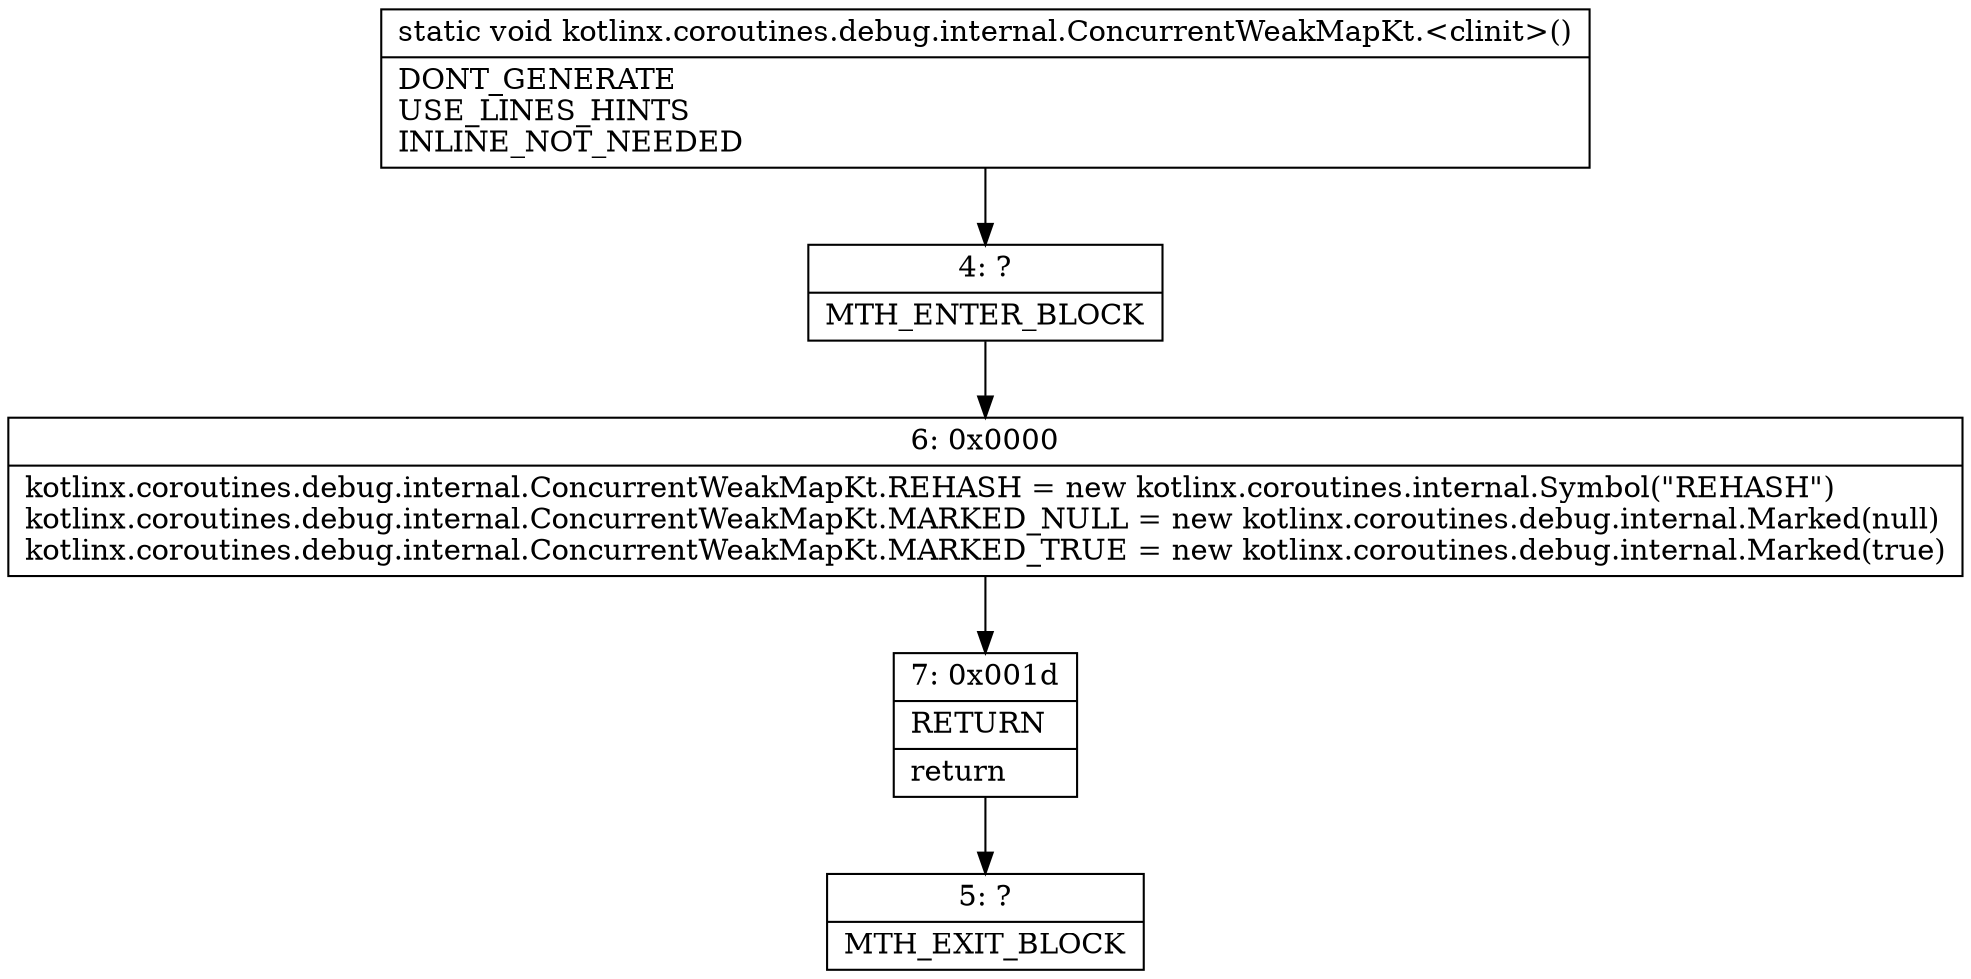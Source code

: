digraph "CFG forkotlinx.coroutines.debug.internal.ConcurrentWeakMapKt.\<clinit\>()V" {
Node_4 [shape=record,label="{4\:\ ?|MTH_ENTER_BLOCK\l}"];
Node_6 [shape=record,label="{6\:\ 0x0000|kotlinx.coroutines.debug.internal.ConcurrentWeakMapKt.REHASH = new kotlinx.coroutines.internal.Symbol(\"REHASH\")\lkotlinx.coroutines.debug.internal.ConcurrentWeakMapKt.MARKED_NULL = new kotlinx.coroutines.debug.internal.Marked(null)\lkotlinx.coroutines.debug.internal.ConcurrentWeakMapKt.MARKED_TRUE = new kotlinx.coroutines.debug.internal.Marked(true)\l}"];
Node_7 [shape=record,label="{7\:\ 0x001d|RETURN\l|return\l}"];
Node_5 [shape=record,label="{5\:\ ?|MTH_EXIT_BLOCK\l}"];
MethodNode[shape=record,label="{static void kotlinx.coroutines.debug.internal.ConcurrentWeakMapKt.\<clinit\>()  | DONT_GENERATE\lUSE_LINES_HINTS\lINLINE_NOT_NEEDED\l}"];
MethodNode -> Node_4;Node_4 -> Node_6;
Node_6 -> Node_7;
Node_7 -> Node_5;
}


